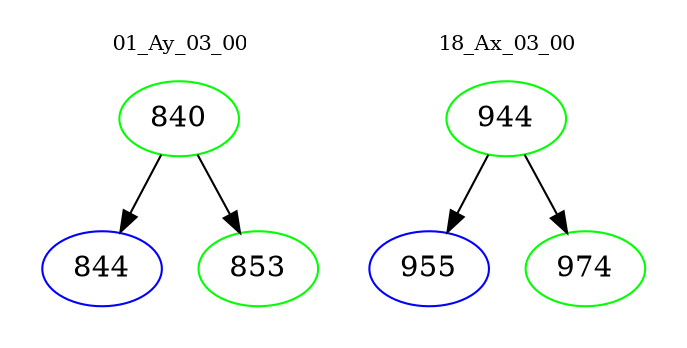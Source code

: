 digraph{
subgraph cluster_0 {
color = white
label = "01_Ay_03_00";
fontsize=10;
T0_840 [label="840", color="green"]
T0_840 -> T0_844 [color="black"]
T0_844 [label="844", color="blue"]
T0_840 -> T0_853 [color="black"]
T0_853 [label="853", color="green"]
}
subgraph cluster_1 {
color = white
label = "18_Ax_03_00";
fontsize=10;
T1_944 [label="944", color="green"]
T1_944 -> T1_955 [color="black"]
T1_955 [label="955", color="blue"]
T1_944 -> T1_974 [color="black"]
T1_974 [label="974", color="green"]
}
}
